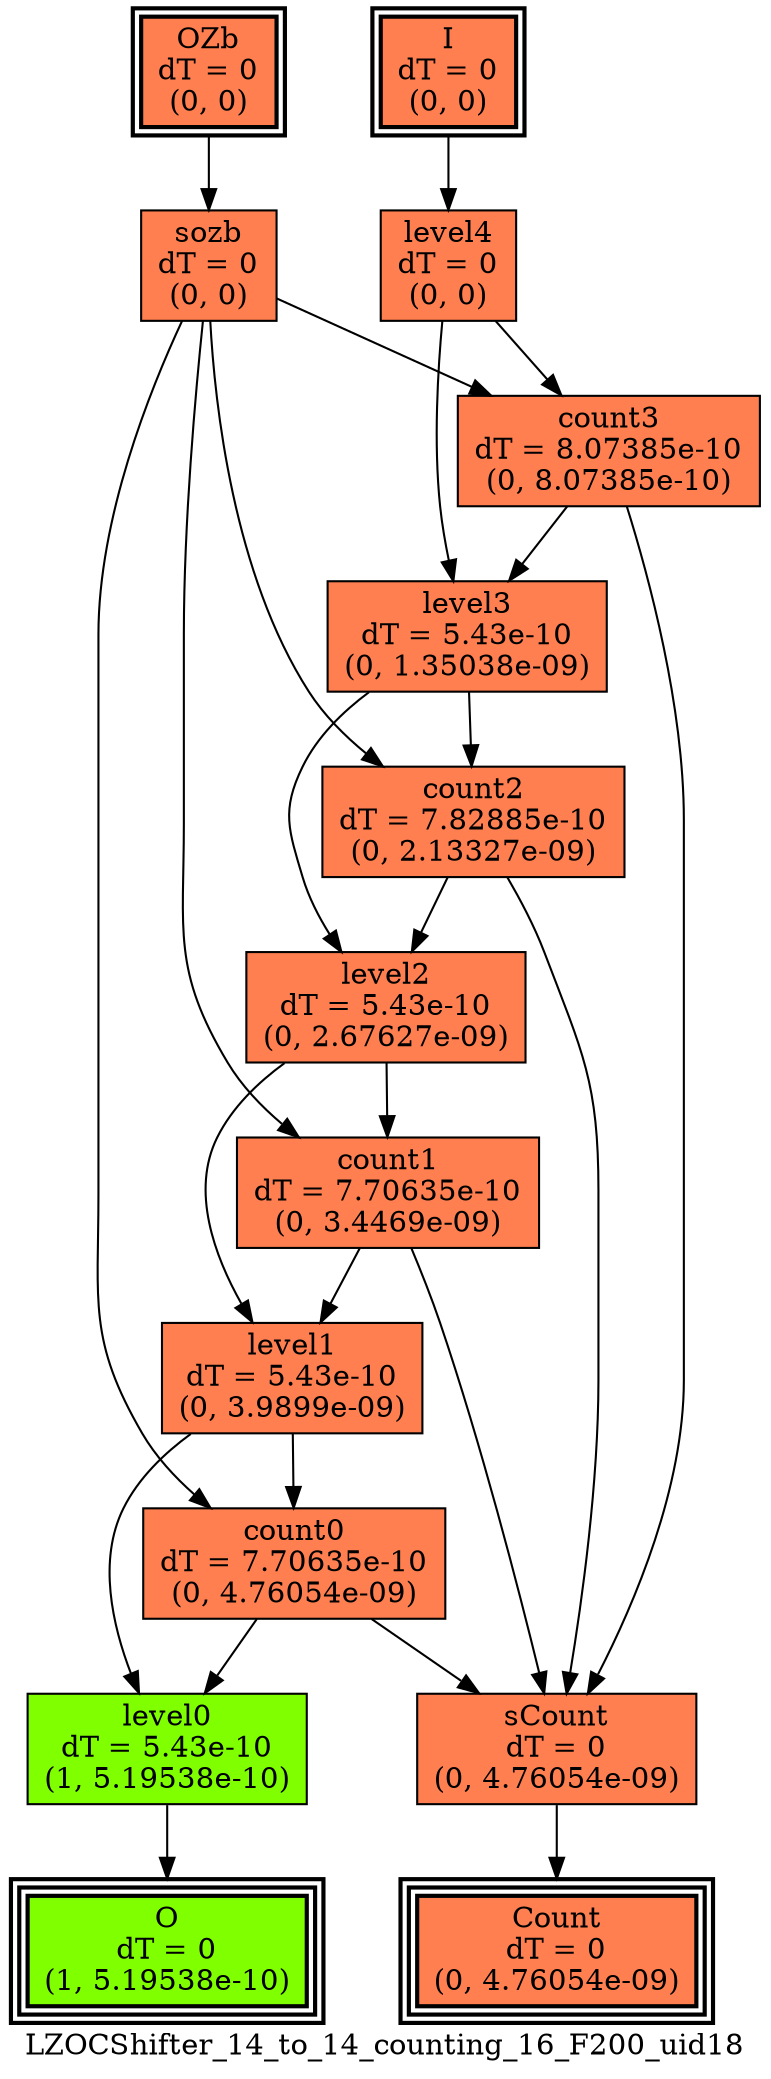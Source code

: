 digraph LZOCShifter_14_to_14_counting_16_F200_uid18
{
	//graph drawing options
	label=LZOCShifter_14_to_14_counting_16_F200_uid18;
	labelloc=bottom;
	labeljust=right;
	ratio=auto;
	nodesep=0.25;
	ranksep=0.5;

	//input/output signals of operator LZOCShifter_14_to_14_counting_16_F200_uid18
	I__LZOCShifter_14_to_14_counting_16_F200_uid18 [ label="I\ndT = 0\n(0, 0)", shape=box, color=black, style="bold, filled", fillcolor=coral, peripheries=2 ];
	OZb__LZOCShifter_14_to_14_counting_16_F200_uid18 [ label="OZb\ndT = 0\n(0, 0)", shape=box, color=black, style="bold, filled", fillcolor=coral, peripheries=2 ];
	Count__LZOCShifter_14_to_14_counting_16_F200_uid18 [ label="Count\ndT = 0\n(0, 4.76054e-09)", shape=box, color=black, style="bold, filled", fillcolor=coral, peripheries=3 ];
	O__LZOCShifter_14_to_14_counting_16_F200_uid18 [ label="O\ndT = 0\n(1, 5.19538e-10)", shape=box, color=black, style="bold, filled", fillcolor=chartreuse, peripheries=3 ];
	{rank=same I__LZOCShifter_14_to_14_counting_16_F200_uid18, OZb__LZOCShifter_14_to_14_counting_16_F200_uid18};
	{rank=same Count__LZOCShifter_14_to_14_counting_16_F200_uid18, O__LZOCShifter_14_to_14_counting_16_F200_uid18};
	//internal signals of operator LZOCShifter_14_to_14_counting_16_F200_uid18
	level4__LZOCShifter_14_to_14_counting_16_F200_uid18 [ label="level4\ndT = 0\n(0, 0)", shape=box, color=black, style=filled, fillcolor=coral, peripheries=1 ];
	sozb__LZOCShifter_14_to_14_counting_16_F200_uid18 [ label="sozb\ndT = 0\n(0, 0)", shape=box, color=black, style=filled, fillcolor=coral, peripheries=1 ];
	count3__LZOCShifter_14_to_14_counting_16_F200_uid18 [ label="count3\ndT = 8.07385e-10\n(0, 8.07385e-10)", shape=box, color=black, style=filled, fillcolor=coral, peripheries=1 ];
	level3__LZOCShifter_14_to_14_counting_16_F200_uid18 [ label="level3\ndT = 5.43e-10\n(0, 1.35038e-09)", shape=box, color=black, style=filled, fillcolor=coral, peripheries=1 ];
	count2__LZOCShifter_14_to_14_counting_16_F200_uid18 [ label="count2\ndT = 7.82885e-10\n(0, 2.13327e-09)", shape=box, color=black, style=filled, fillcolor=coral, peripheries=1 ];
	level2__LZOCShifter_14_to_14_counting_16_F200_uid18 [ label="level2\ndT = 5.43e-10\n(0, 2.67627e-09)", shape=box, color=black, style=filled, fillcolor=coral, peripheries=1 ];
	count1__LZOCShifter_14_to_14_counting_16_F200_uid18 [ label="count1\ndT = 7.70635e-10\n(0, 3.4469e-09)", shape=box, color=black, style=filled, fillcolor=coral, peripheries=1 ];
	level1__LZOCShifter_14_to_14_counting_16_F200_uid18 [ label="level1\ndT = 5.43e-10\n(0, 3.9899e-09)", shape=box, color=black, style=filled, fillcolor=coral, peripheries=1 ];
	count0__LZOCShifter_14_to_14_counting_16_F200_uid18 [ label="count0\ndT = 7.70635e-10\n(0, 4.76054e-09)", shape=box, color=black, style=filled, fillcolor=coral, peripheries=1 ];
	level0__LZOCShifter_14_to_14_counting_16_F200_uid18 [ label="level0\ndT = 5.43e-10\n(1, 5.19538e-10)", shape=box, color=black, style=filled, fillcolor=chartreuse, peripheries=1 ];
	sCount__LZOCShifter_14_to_14_counting_16_F200_uid18 [ label="sCount\ndT = 0\n(0, 4.76054e-09)", shape=box, color=black, style=filled, fillcolor=coral, peripheries=1 ];

	//subcomponents of operator LZOCShifter_14_to_14_counting_16_F200_uid18

	//input and internal signal connections of operator LZOCShifter_14_to_14_counting_16_F200_uid18
	I__LZOCShifter_14_to_14_counting_16_F200_uid18 -> level4__LZOCShifter_14_to_14_counting_16_F200_uid18 [ arrowhead=normal, arrowsize=1.0, arrowtail=normal, color=black, dir=forward  ];
	OZb__LZOCShifter_14_to_14_counting_16_F200_uid18 -> sozb__LZOCShifter_14_to_14_counting_16_F200_uid18 [ arrowhead=normal, arrowsize=1.0, arrowtail=normal, color=black, dir=forward  ];
	level4__LZOCShifter_14_to_14_counting_16_F200_uid18 -> count3__LZOCShifter_14_to_14_counting_16_F200_uid18 [ arrowhead=normal, arrowsize=1.0, arrowtail=normal, color=black, dir=forward  ];
	level4__LZOCShifter_14_to_14_counting_16_F200_uid18 -> level3__LZOCShifter_14_to_14_counting_16_F200_uid18 [ arrowhead=normal, arrowsize=1.0, arrowtail=normal, color=black, dir=forward  ];
	sozb__LZOCShifter_14_to_14_counting_16_F200_uid18 -> count3__LZOCShifter_14_to_14_counting_16_F200_uid18 [ arrowhead=normal, arrowsize=1.0, arrowtail=normal, color=black, dir=forward  ];
	sozb__LZOCShifter_14_to_14_counting_16_F200_uid18 -> count2__LZOCShifter_14_to_14_counting_16_F200_uid18 [ arrowhead=normal, arrowsize=1.0, arrowtail=normal, color=black, dir=forward  ];
	sozb__LZOCShifter_14_to_14_counting_16_F200_uid18 -> count1__LZOCShifter_14_to_14_counting_16_F200_uid18 [ arrowhead=normal, arrowsize=1.0, arrowtail=normal, color=black, dir=forward  ];
	sozb__LZOCShifter_14_to_14_counting_16_F200_uid18 -> count0__LZOCShifter_14_to_14_counting_16_F200_uid18 [ arrowhead=normal, arrowsize=1.0, arrowtail=normal, color=black, dir=forward  ];
	count3__LZOCShifter_14_to_14_counting_16_F200_uid18 -> level3__LZOCShifter_14_to_14_counting_16_F200_uid18 [ arrowhead=normal, arrowsize=1.0, arrowtail=normal, color=black, dir=forward  ];
	count3__LZOCShifter_14_to_14_counting_16_F200_uid18 -> sCount__LZOCShifter_14_to_14_counting_16_F200_uid18 [ arrowhead=normal, arrowsize=1.0, arrowtail=normal, color=black, dir=forward  ];
	level3__LZOCShifter_14_to_14_counting_16_F200_uid18 -> count2__LZOCShifter_14_to_14_counting_16_F200_uid18 [ arrowhead=normal, arrowsize=1.0, arrowtail=normal, color=black, dir=forward  ];
	level3__LZOCShifter_14_to_14_counting_16_F200_uid18 -> level2__LZOCShifter_14_to_14_counting_16_F200_uid18 [ arrowhead=normal, arrowsize=1.0, arrowtail=normal, color=black, dir=forward  ];
	count2__LZOCShifter_14_to_14_counting_16_F200_uid18 -> level2__LZOCShifter_14_to_14_counting_16_F200_uid18 [ arrowhead=normal, arrowsize=1.0, arrowtail=normal, color=black, dir=forward  ];
	count2__LZOCShifter_14_to_14_counting_16_F200_uid18 -> sCount__LZOCShifter_14_to_14_counting_16_F200_uid18 [ arrowhead=normal, arrowsize=1.0, arrowtail=normal, color=black, dir=forward  ];
	level2__LZOCShifter_14_to_14_counting_16_F200_uid18 -> count1__LZOCShifter_14_to_14_counting_16_F200_uid18 [ arrowhead=normal, arrowsize=1.0, arrowtail=normal, color=black, dir=forward  ];
	level2__LZOCShifter_14_to_14_counting_16_F200_uid18 -> level1__LZOCShifter_14_to_14_counting_16_F200_uid18 [ arrowhead=normal, arrowsize=1.0, arrowtail=normal, color=black, dir=forward  ];
	count1__LZOCShifter_14_to_14_counting_16_F200_uid18 -> level1__LZOCShifter_14_to_14_counting_16_F200_uid18 [ arrowhead=normal, arrowsize=1.0, arrowtail=normal, color=black, dir=forward  ];
	count1__LZOCShifter_14_to_14_counting_16_F200_uid18 -> sCount__LZOCShifter_14_to_14_counting_16_F200_uid18 [ arrowhead=normal, arrowsize=1.0, arrowtail=normal, color=black, dir=forward  ];
	level1__LZOCShifter_14_to_14_counting_16_F200_uid18 -> count0__LZOCShifter_14_to_14_counting_16_F200_uid18 [ arrowhead=normal, arrowsize=1.0, arrowtail=normal, color=black, dir=forward  ];
	level1__LZOCShifter_14_to_14_counting_16_F200_uid18 -> level0__LZOCShifter_14_to_14_counting_16_F200_uid18 [ arrowhead=normal, arrowsize=1.0, arrowtail=normal, color=black, dir=forward  ];
	count0__LZOCShifter_14_to_14_counting_16_F200_uid18 -> level0__LZOCShifter_14_to_14_counting_16_F200_uid18 [ arrowhead=normal, arrowsize=1.0, arrowtail=normal, color=black, dir=forward  ];
	count0__LZOCShifter_14_to_14_counting_16_F200_uid18 -> sCount__LZOCShifter_14_to_14_counting_16_F200_uid18 [ arrowhead=normal, arrowsize=1.0, arrowtail=normal, color=black, dir=forward  ];
	level0__LZOCShifter_14_to_14_counting_16_F200_uid18 -> O__LZOCShifter_14_to_14_counting_16_F200_uid18 [ arrowhead=normal, arrowsize=1.0, arrowtail=normal, color=black, dir=forward  ];
	sCount__LZOCShifter_14_to_14_counting_16_F200_uid18 -> Count__LZOCShifter_14_to_14_counting_16_F200_uid18 [ arrowhead=normal, arrowsize=1.0, arrowtail=normal, color=black, dir=forward  ];
}

